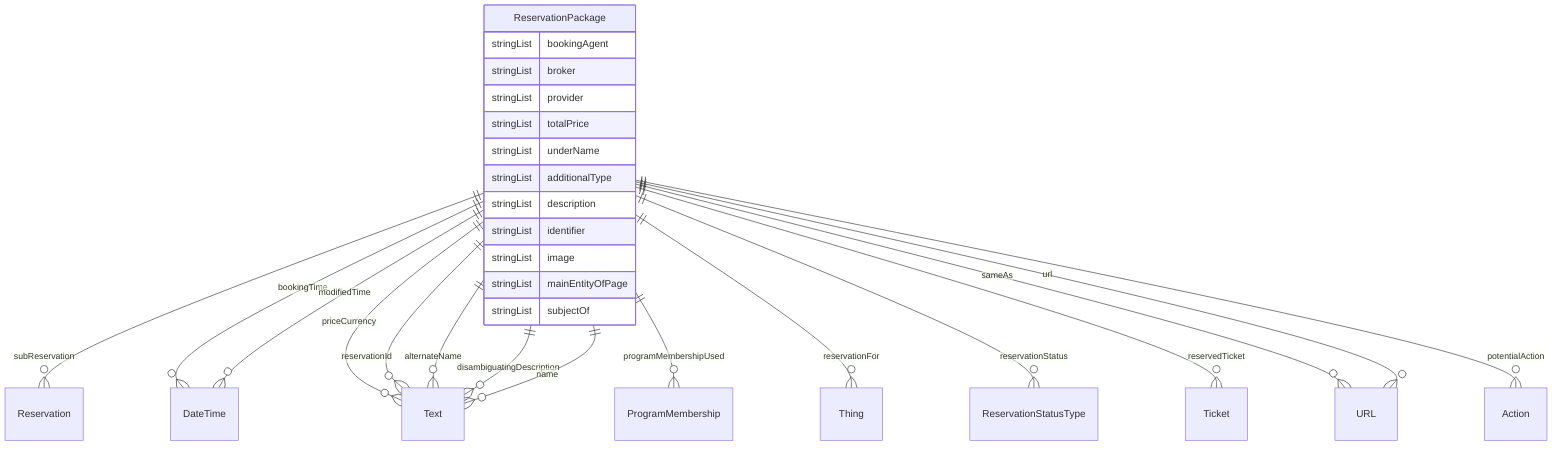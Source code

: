 erDiagram
ReservationPackage {
    stringList bookingAgent  
    stringList broker  
    stringList provider  
    stringList totalPrice  
    stringList underName  
    stringList additionalType  
    stringList description  
    stringList identifier  
    stringList image  
    stringList mainEntityOfPage  
    stringList subjectOf  
}

ReservationPackage ||--}o Reservation : "subReservation"
ReservationPackage ||--}o DateTime : "bookingTime"
ReservationPackage ||--}o DateTime : "modifiedTime"
ReservationPackage ||--}o Text : "priceCurrency"
ReservationPackage ||--}o ProgramMembership : "programMembershipUsed"
ReservationPackage ||--}o Thing : "reservationFor"
ReservationPackage ||--}o Text : "reservationId"
ReservationPackage ||--}o ReservationStatusType : "reservationStatus"
ReservationPackage ||--}o Ticket : "reservedTicket"
ReservationPackage ||--}o Text : "alternateName"
ReservationPackage ||--}o Text : "disambiguatingDescription"
ReservationPackage ||--}o Text : "name"
ReservationPackage ||--}o URL : "sameAs"
ReservationPackage ||--}o Action : "potentialAction"
ReservationPackage ||--}o URL : "url"